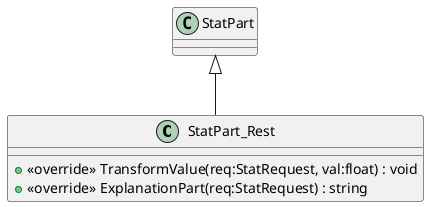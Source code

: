 @startuml
class StatPart_Rest {
    + <<override>> TransformValue(req:StatRequest, val:float) : void
    + <<override>> ExplanationPart(req:StatRequest) : string
}
StatPart <|-- StatPart_Rest
@enduml
